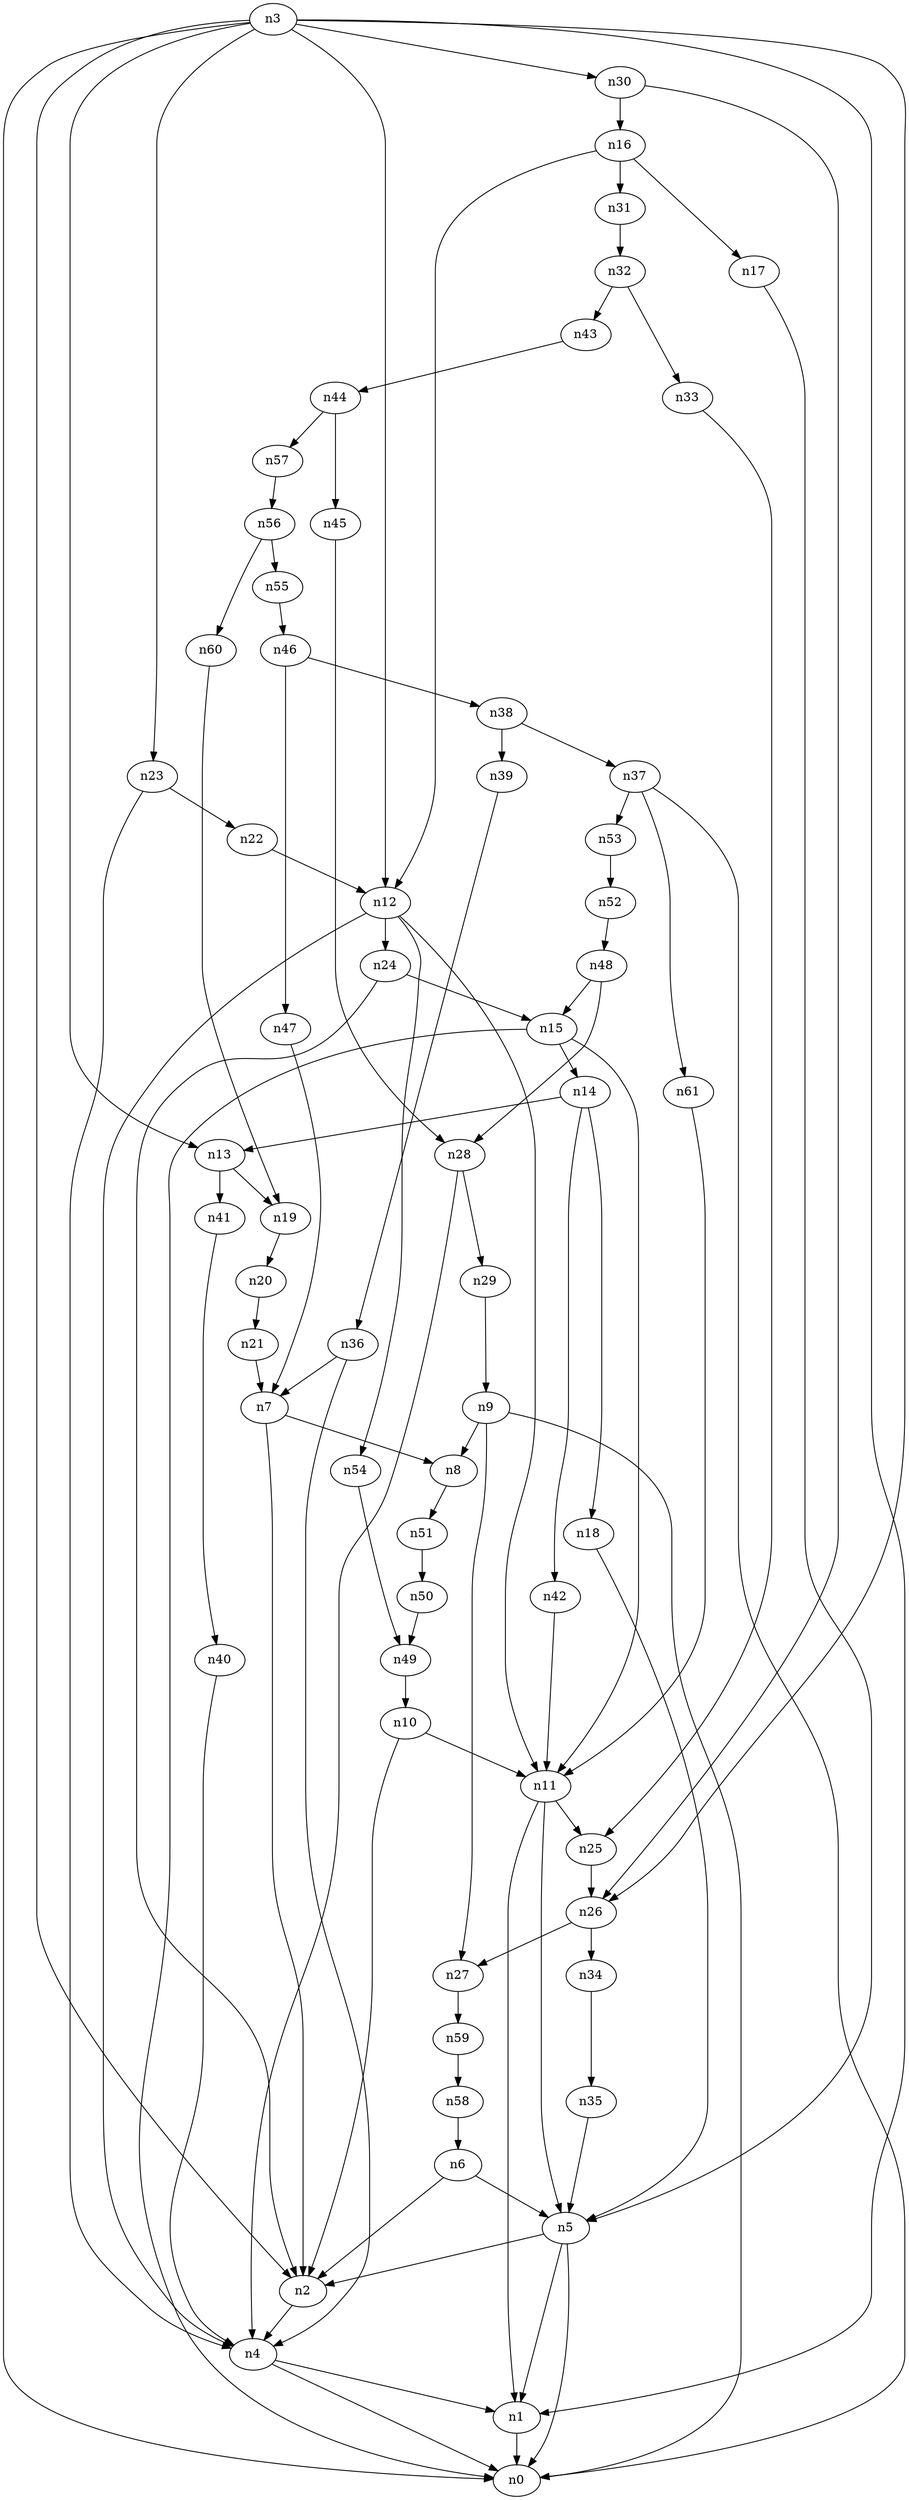 digraph G {
	n1 -> n0	 [_graphml_id=e11];
	n2 -> n4	 [_graphml_id=e7];
	n3 -> n0	 [_graphml_id=e0];
	n3 -> n1	 [_graphml_id=e3];
	n3 -> n2	 [_graphml_id=e6];
	n3 -> n12	 [_graphml_id=e19];
	n3 -> n13	 [_graphml_id=e21];
	n3 -> n23	 [_graphml_id=e37];
	n3 -> n26	 [_graphml_id=e79];
	n3 -> n30	 [_graphml_id=e47];
	n4 -> n0	 [_graphml_id=e1];
	n4 -> n1	 [_graphml_id=e4];
	n5 -> n0	 [_graphml_id=e2];
	n5 -> n1	 [_graphml_id=e5];
	n5 -> n2	 [_graphml_id=e8];
	n6 -> n2	 [_graphml_id=e10];
	n6 -> n5	 [_graphml_id=e9];
	n7 -> n2	 [_graphml_id=e12];
	n7 -> n8	 [_graphml_id=e13];
	n8 -> n51	 [_graphml_id=e83];
	n9 -> n0	 [_graphml_id=e15];
	n9 -> n8	 [_graphml_id=e14];
	n9 -> n27	 [_graphml_id=e43];
	n10 -> n2	 [_graphml_id=e16];
	n10 -> n11	 [_graphml_id=e17];
	n11 -> n1	 [_graphml_id=e18];
	n11 -> n5	 [_graphml_id=e30];
	n11 -> n25	 [_graphml_id=e40];
	n12 -> n4	 [_graphml_id=e20];
	n12 -> n11	 [_graphml_id=e69];
	n12 -> n24	 [_graphml_id=e39];
	n12 -> n54	 [_graphml_id=e88];
	n13 -> n19	 [_graphml_id=e31];
	n13 -> n41	 [_graphml_id=e66];
	n14 -> n13	 [_graphml_id=e22];
	n14 -> n18	 [_graphml_id=e29];
	n14 -> n42	 [_graphml_id=e68];
	n15 -> n0	 [_graphml_id=e99];
	n15 -> n11	 [_graphml_id=e24];
	n15 -> n14	 [_graphml_id=e23];
	n16 -> n12	 [_graphml_id=e25];
	n16 -> n17	 [_graphml_id=e26];
	n16 -> n31	 [_graphml_id=e50];
	n17 -> n5	 [_graphml_id=e27];
	n18 -> n5	 [_graphml_id=e28];
	n19 -> n20	 [_graphml_id=e32];
	n20 -> n21	 [_graphml_id=e33];
	n21 -> n7	 [_graphml_id=e34];
	n22 -> n12	 [_graphml_id=e35];
	n23 -> n4	 [_graphml_id=e59];
	n23 -> n22	 [_graphml_id=e36];
	n24 -> n2	 [_graphml_id=e89];
	n24 -> n15	 [_graphml_id=e38];
	n25 -> n26	 [_graphml_id=e41];
	n26 -> n27	 [_graphml_id=e42];
	n26 -> n34	 [_graphml_id=e54];
	n27 -> n59	 [_graphml_id=e96];
	n28 -> n4	 [_graphml_id=e44];
	n28 -> n29	 [_graphml_id=e45];
	n29 -> n9	 [_graphml_id=e46];
	n30 -> n16	 [_graphml_id=e48];
	n30 -> n26	 [_graphml_id=e49];
	n31 -> n32	 [_graphml_id=e51];
	n32 -> n33	 [_graphml_id=e52];
	n32 -> n43	 [_graphml_id=e70];
	n33 -> n25	 [_graphml_id=e53];
	n34 -> n35	 [_graphml_id=e55];
	n35 -> n5	 [_graphml_id=e56];
	n36 -> n4	 [_graphml_id=e58];
	n36 -> n7	 [_graphml_id=e57];
	n37 -> n0	 [_graphml_id=e60];
	n37 -> n53	 [_graphml_id=e86];
	n37 -> n61	 [_graphml_id=e101];
	n38 -> n37	 [_graphml_id=e61];
	n38 -> n39	 [_graphml_id=e62];
	n39 -> n36	 [_graphml_id=e63];
	n40 -> n4	 [_graphml_id=e64];
	n41 -> n40	 [_graphml_id=e65];
	n42 -> n11	 [_graphml_id=e67];
	n43 -> n44	 [_graphml_id=e71];
	n44 -> n45	 [_graphml_id=e72];
	n44 -> n57	 [_graphml_id=e93];
	n45 -> n28	 [_graphml_id=e73];
	n46 -> n38	 [_graphml_id=e74];
	n46 -> n47	 [_graphml_id=e75];
	n47 -> n7	 [_graphml_id=e76];
	n48 -> n15	 [_graphml_id=e77];
	n48 -> n28	 [_graphml_id=e78];
	n49 -> n10	 [_graphml_id=e80];
	n50 -> n49	 [_graphml_id=e81];
	n51 -> n50	 [_graphml_id=e82];
	n52 -> n48	 [_graphml_id=e84];
	n53 -> n52	 [_graphml_id=e85];
	n54 -> n49	 [_graphml_id=e87];
	n55 -> n46	 [_graphml_id=e90];
	n56 -> n55	 [_graphml_id=e91];
	n56 -> n60	 [_graphml_id=e98];
	n57 -> n56	 [_graphml_id=e92];
	n58 -> n6	 [_graphml_id=e94];
	n59 -> n58	 [_graphml_id=e95];
	n60 -> n19	 [_graphml_id=e97];
	n61 -> n11	 [_graphml_id=e100];
}
